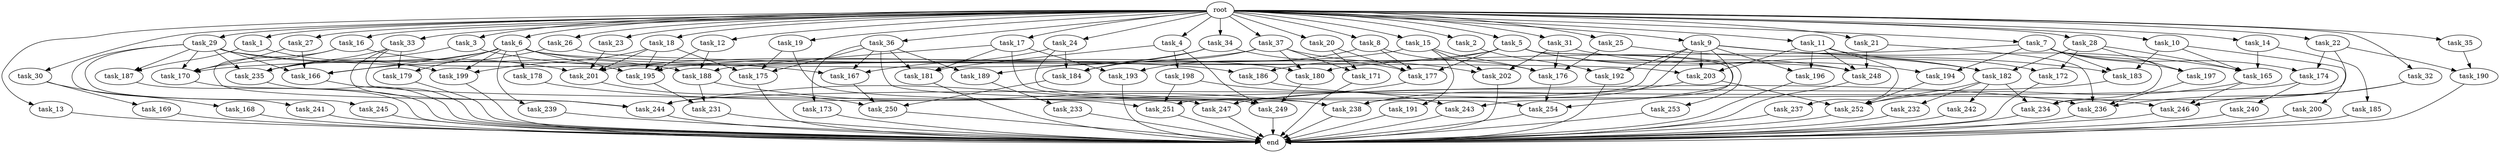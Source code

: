 digraph G {
  root [size="0.000000"];
  task_1 [size="2.048000"];
  task_2 [size="2.048000"];
  task_3 [size="2.048000"];
  task_4 [size="2.048000"];
  task_5 [size="2.048000"];
  task_6 [size="2.048000"];
  task_7 [size="2.048000"];
  task_8 [size="2.048000"];
  task_9 [size="2.048000"];
  task_10 [size="2.048000"];
  task_11 [size="2.048000"];
  task_12 [size="2.048000"];
  task_13 [size="2.048000"];
  task_14 [size="2.048000"];
  task_15 [size="2.048000"];
  task_16 [size="2.048000"];
  task_17 [size="2.048000"];
  task_18 [size="2.048000"];
  task_19 [size="2.048000"];
  task_20 [size="2.048000"];
  task_21 [size="2.048000"];
  task_22 [size="2.048000"];
  task_23 [size="2.048000"];
  task_24 [size="2.048000"];
  task_25 [size="2.048000"];
  task_26 [size="2.048000"];
  task_27 [size="2.048000"];
  task_28 [size="2.048000"];
  task_29 [size="2.048000"];
  task_30 [size="2.048000"];
  task_31 [size="2.048000"];
  task_32 [size="2.048000"];
  task_33 [size="2.048000"];
  task_34 [size="2.048000"];
  task_35 [size="2.048000"];
  task_36 [size="2.048000"];
  task_37 [size="2.048000"];
  task_165 [size="5050881540.096000"];
  task_166 [size="4020089389.056000"];
  task_167 [size="1803886264.320000"];
  task_168 [size="1391569403.904000"];
  task_169 [size="1391569403.904000"];
  task_170 [size="3350074490.880000"];
  task_171 [size="2233382993.920000"];
  task_172 [size="1168231104.512000"];
  task_173 [size="274877906.944000"];
  task_174 [size="1236950581.248000"];
  task_175 [size="1958505086.976000"];
  task_176 [size="2800318676.992000"];
  task_177 [size="2456721293.312000"];
  task_178 [size="68719476.736000"];
  task_179 [size="1786706395.136000"];
  task_180 [size="1529008357.376000"];
  task_181 [size="1649267441.664000"];
  task_182 [size="3332894621.696000"];
  task_183 [size="2851858284.544000"];
  task_184 [size="2010044694.528000"];
  task_185 [size="1717986918.400000"];
  task_186 [size="2233382993.920000"];
  task_187 [size="2233382993.920000"];
  task_188 [size="1168231104.512000"];
  task_189 [size="343597383.680000"];
  task_190 [size="687194767.360000"];
  task_191 [size="1099511627.776000"];
  task_192 [size="3109556322.304000"];
  task_193 [size="429496729.600000"];
  task_194 [size="773094113.280000"];
  task_195 [size="2628519985.152000"];
  task_196 [size="1460288880.640000"];
  task_197 [size="1717986918.400000"];
  task_198 [size="1099511627.776000"];
  task_199 [size="1752346656.768000"];
  task_200 [size="841813590.016000"];
  task_201 [size="3693671874.560000"];
  task_202 [size="2095944040.448000"];
  task_203 [size="3178275799.040000"];
  task_231 [size="2817498546.176000"];
  task_232 [size="841813590.016000"];
  task_233 [size="154618822.656000"];
  task_234 [size="2078764171.264000"];
  task_235 [size="3607772528.640000"];
  task_236 [size="4020089389.056000"];
  task_237 [size="68719476.736000"];
  task_238 [size="3659312136.192000"];
  task_239 [size="68719476.736000"];
  task_240 [size="154618822.656000"];
  task_241 [size="1391569403.904000"];
  task_242 [size="841813590.016000"];
  task_243 [size="2010044694.528000"];
  task_244 [size="3865470566.400000"];
  task_245 [size="1391569403.904000"];
  task_246 [size="738734374.912000"];
  task_247 [size="3109556322.304000"];
  task_248 [size="2370821947.392000"];
  task_249 [size="2216203124.736000"];
  task_250 [size="2886218022.912000"];
  task_251 [size="2851858284.544000"];
  task_252 [size="2662879723.520000"];
  task_253 [size="841813590.016000"];
  task_254 [size="3332894621.696000"];
  end [size="0.000000"];

  root -> task_1 [size="1.000000"];
  root -> task_2 [size="1.000000"];
  root -> task_3 [size="1.000000"];
  root -> task_4 [size="1.000000"];
  root -> task_5 [size="1.000000"];
  root -> task_6 [size="1.000000"];
  root -> task_7 [size="1.000000"];
  root -> task_8 [size="1.000000"];
  root -> task_9 [size="1.000000"];
  root -> task_10 [size="1.000000"];
  root -> task_11 [size="1.000000"];
  root -> task_12 [size="1.000000"];
  root -> task_13 [size="1.000000"];
  root -> task_14 [size="1.000000"];
  root -> task_15 [size="1.000000"];
  root -> task_16 [size="1.000000"];
  root -> task_17 [size="1.000000"];
  root -> task_18 [size="1.000000"];
  root -> task_19 [size="1.000000"];
  root -> task_20 [size="1.000000"];
  root -> task_21 [size="1.000000"];
  root -> task_22 [size="1.000000"];
  root -> task_23 [size="1.000000"];
  root -> task_24 [size="1.000000"];
  root -> task_25 [size="1.000000"];
  root -> task_26 [size="1.000000"];
  root -> task_27 [size="1.000000"];
  root -> task_28 [size="1.000000"];
  root -> task_29 [size="1.000000"];
  root -> task_30 [size="1.000000"];
  root -> task_31 [size="1.000000"];
  root -> task_32 [size="1.000000"];
  root -> task_33 [size="1.000000"];
  root -> task_34 [size="1.000000"];
  root -> task_35 [size="1.000000"];
  root -> task_36 [size="1.000000"];
  root -> task_37 [size="1.000000"];
  task_1 -> task_187 [size="411041792.000000"];
  task_1 -> task_199 [size="411041792.000000"];
  task_2 -> task_192 [size="838860800.000000"];
  task_3 -> task_167 [size="209715200.000000"];
  task_3 -> task_235 [size="209715200.000000"];
  task_4 -> task_181 [size="536870912.000000"];
  task_4 -> task_198 [size="536870912.000000"];
  task_4 -> task_249 [size="536870912.000000"];
  task_5 -> task_177 [size="411041792.000000"];
  task_5 -> task_182 [size="411041792.000000"];
  task_5 -> task_186 [size="411041792.000000"];
  task_5 -> task_201 [size="411041792.000000"];
  task_5 -> task_248 [size="411041792.000000"];
  task_5 -> task_253 [size="411041792.000000"];
  task_5 -> task_254 [size="411041792.000000"];
  task_6 -> task_166 [size="33554432.000000"];
  task_6 -> task_178 [size="33554432.000000"];
  task_6 -> task_179 [size="33554432.000000"];
  task_6 -> task_180 [size="33554432.000000"];
  task_6 -> task_195 [size="33554432.000000"];
  task_6 -> task_199 [size="33554432.000000"];
  task_6 -> task_235 [size="33554432.000000"];
  task_6 -> task_239 [size="33554432.000000"];
  task_6 -> task_248 [size="33554432.000000"];
  task_7 -> task_174 [size="301989888.000000"];
  task_7 -> task_180 [size="301989888.000000"];
  task_7 -> task_183 [size="301989888.000000"];
  task_7 -> task_194 [size="301989888.000000"];
  task_7 -> task_197 [size="301989888.000000"];
  task_7 -> task_234 [size="301989888.000000"];
  task_8 -> task_176 [size="75497472.000000"];
  task_8 -> task_177 [size="75497472.000000"];
  task_8 -> task_193 [size="75497472.000000"];
  task_9 -> task_165 [size="679477248.000000"];
  task_9 -> task_183 [size="679477248.000000"];
  task_9 -> task_192 [size="679477248.000000"];
  task_9 -> task_196 [size="679477248.000000"];
  task_9 -> task_203 [size="679477248.000000"];
  task_9 -> task_238 [size="679477248.000000"];
  task_9 -> task_243 [size="679477248.000000"];
  task_9 -> task_251 [size="679477248.000000"];
  task_10 -> task_165 [size="411041792.000000"];
  task_10 -> task_183 [size="411041792.000000"];
  task_10 -> task_200 [size="411041792.000000"];
  task_11 -> task_172 [size="33554432.000000"];
  task_11 -> task_196 [size="33554432.000000"];
  task_11 -> task_203 [size="33554432.000000"];
  task_11 -> task_237 [size="33554432.000000"];
  task_11 -> task_248 [size="33554432.000000"];
  task_12 -> task_188 [size="301989888.000000"];
  task_12 -> task_195 [size="301989888.000000"];
  task_13 -> end [size="1.000000"];
  task_14 -> task_165 [size="838860800.000000"];
  task_14 -> task_185 [size="838860800.000000"];
  task_15 -> task_176 [size="536870912.000000"];
  task_15 -> task_191 [size="536870912.000000"];
  task_15 -> task_195 [size="536870912.000000"];
  task_15 -> task_202 [size="536870912.000000"];
  task_16 -> task_170 [size="134217728.000000"];
  task_16 -> task_188 [size="134217728.000000"];
  task_16 -> task_244 [size="134217728.000000"];
  task_17 -> task_181 [size="134217728.000000"];
  task_17 -> task_188 [size="134217728.000000"];
  task_17 -> task_193 [size="134217728.000000"];
  task_17 -> task_249 [size="134217728.000000"];
  task_18 -> task_175 [size="411041792.000000"];
  task_18 -> task_195 [size="411041792.000000"];
  task_18 -> task_199 [size="411041792.000000"];
  task_18 -> task_201 [size="411041792.000000"];
  task_19 -> task_175 [size="411041792.000000"];
  task_19 -> task_251 [size="411041792.000000"];
  task_20 -> task_171 [size="679477248.000000"];
  task_20 -> task_177 [size="679477248.000000"];
  task_21 -> task_236 [size="679477248.000000"];
  task_21 -> task_248 [size="679477248.000000"];
  task_22 -> task_174 [size="301989888.000000"];
  task_22 -> task_190 [size="301989888.000000"];
  task_22 -> task_234 [size="301989888.000000"];
  task_23 -> task_201 [size="301989888.000000"];
  task_24 -> task_167 [size="536870912.000000"];
  task_24 -> task_184 [size="536870912.000000"];
  task_24 -> task_254 [size="536870912.000000"];
  task_25 -> task_176 [size="679477248.000000"];
  task_25 -> task_182 [size="679477248.000000"];
  task_26 -> task_166 [size="838860800.000000"];
  task_26 -> task_203 [size="838860800.000000"];
  task_27 -> task_166 [size="411041792.000000"];
  task_27 -> task_170 [size="411041792.000000"];
  task_28 -> task_165 [size="536870912.000000"];
  task_28 -> task_172 [size="536870912.000000"];
  task_28 -> task_182 [size="536870912.000000"];
  task_28 -> task_197 [size="536870912.000000"];
  task_29 -> task_166 [size="679477248.000000"];
  task_29 -> task_170 [size="679477248.000000"];
  task_29 -> task_186 [size="679477248.000000"];
  task_29 -> task_187 [size="679477248.000000"];
  task_29 -> task_201 [size="679477248.000000"];
  task_29 -> task_235 [size="679477248.000000"];
  task_29 -> task_241 [size="679477248.000000"];
  task_29 -> task_245 [size="679477248.000000"];
  task_30 -> task_168 [size="679477248.000000"];
  task_30 -> task_169 [size="679477248.000000"];
  task_31 -> task_176 [size="75497472.000000"];
  task_31 -> task_194 [size="75497472.000000"];
  task_31 -> task_202 [size="75497472.000000"];
  task_32 -> task_236 [size="209715200.000000"];
  task_32 -> task_246 [size="209715200.000000"];
  task_33 -> task_179 [size="838860800.000000"];
  task_33 -> task_235 [size="838860800.000000"];
  task_33 -> task_244 [size="838860800.000000"];
  task_33 -> task_247 [size="838860800.000000"];
  task_34 -> task_177 [size="33554432.000000"];
  task_34 -> task_184 [size="33554432.000000"];
  task_34 -> task_189 [size="33554432.000000"];
  task_35 -> task_190 [size="33554432.000000"];
  task_36 -> task_167 [size="134217728.000000"];
  task_36 -> task_173 [size="134217728.000000"];
  task_36 -> task_175 [size="134217728.000000"];
  task_36 -> task_181 [size="134217728.000000"];
  task_36 -> task_189 [size="134217728.000000"];
  task_36 -> task_238 [size="134217728.000000"];
  task_37 -> task_170 [size="411041792.000000"];
  task_37 -> task_171 [size="411041792.000000"];
  task_37 -> task_180 [size="411041792.000000"];
  task_37 -> task_184 [size="411041792.000000"];
  task_37 -> task_202 [size="411041792.000000"];
  task_165 -> task_246 [size="75497472.000000"];
  task_165 -> task_252 [size="75497472.000000"];
  task_166 -> end [size="1.000000"];
  task_167 -> task_250 [size="536870912.000000"];
  task_168 -> end [size="1.000000"];
  task_169 -> end [size="1.000000"];
  task_170 -> end [size="1.000000"];
  task_171 -> end [size="1.000000"];
  task_172 -> end [size="1.000000"];
  task_173 -> end [size="1.000000"];
  task_174 -> task_240 [size="75497472.000000"];
  task_174 -> task_244 [size="75497472.000000"];
  task_175 -> end [size="1.000000"];
  task_176 -> task_254 [size="679477248.000000"];
  task_177 -> task_244 [size="838860800.000000"];
  task_178 -> task_236 [size="536870912.000000"];
  task_179 -> end [size="1.000000"];
  task_180 -> task_249 [size="411041792.000000"];
  task_181 -> end [size="1.000000"];
  task_182 -> task_232 [size="411041792.000000"];
  task_182 -> task_234 [size="411041792.000000"];
  task_182 -> task_242 [size="411041792.000000"];
  task_182 -> task_252 [size="411041792.000000"];
  task_183 -> task_247 [size="679477248.000000"];
  task_184 -> task_250 [size="33554432.000000"];
  task_185 -> end [size="1.000000"];
  task_186 -> task_246 [size="75497472.000000"];
  task_187 -> end [size="1.000000"];
  task_188 -> task_231 [size="838860800.000000"];
  task_188 -> task_238 [size="838860800.000000"];
  task_189 -> task_233 [size="75497472.000000"];
  task_190 -> end [size="1.000000"];
  task_191 -> end [size="1.000000"];
  task_192 -> end [size="1.000000"];
  task_193 -> end [size="1.000000"];
  task_194 -> task_252 [size="679477248.000000"];
  task_195 -> task_231 [size="536870912.000000"];
  task_196 -> end [size="1.000000"];
  task_197 -> task_236 [size="536870912.000000"];
  task_198 -> task_243 [size="301989888.000000"];
  task_198 -> task_251 [size="301989888.000000"];
  task_199 -> end [size="1.000000"];
  task_200 -> end [size="1.000000"];
  task_201 -> task_250 [size="838860800.000000"];
  task_202 -> end [size="1.000000"];
  task_203 -> task_238 [size="134217728.000000"];
  task_203 -> task_252 [size="134217728.000000"];
  task_231 -> end [size="1.000000"];
  task_232 -> end [size="1.000000"];
  task_233 -> end [size="1.000000"];
  task_234 -> end [size="1.000000"];
  task_235 -> end [size="1.000000"];
  task_236 -> end [size="1.000000"];
  task_237 -> end [size="1.000000"];
  task_238 -> end [size="1.000000"];
  task_239 -> end [size="1.000000"];
  task_240 -> end [size="1.000000"];
  task_241 -> end [size="1.000000"];
  task_242 -> end [size="1.000000"];
  task_243 -> end [size="1.000000"];
  task_244 -> end [size="1.000000"];
  task_245 -> end [size="1.000000"];
  task_246 -> end [size="1.000000"];
  task_247 -> end [size="1.000000"];
  task_248 -> end [size="1.000000"];
  task_249 -> end [size="1.000000"];
  task_250 -> end [size="1.000000"];
  task_251 -> end [size="1.000000"];
  task_252 -> end [size="1.000000"];
  task_253 -> end [size="1.000000"];
  task_254 -> end [size="1.000000"];
}
